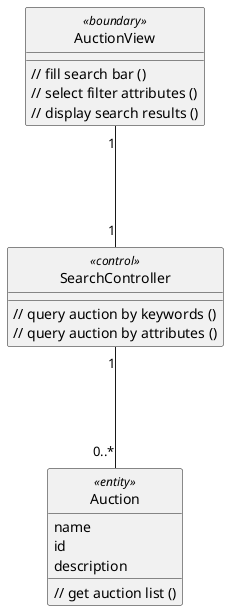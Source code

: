 @startuml 
skinparam classAttributeIconSize 0
skinparam linetype ortho
hide circle
class AuctionView <<boundary>> {

    // fill search bar ()
    // select filter attributes ()
    // display search results ()

    }

class SearchController <<control>> {
    
    // query auction by keywords ()
    // query auction by attributes ()

    }

class Auction <<entity>> {
    name
    id
    description

    // get auction list ()

    }


AuctionView "1" --- "1" SearchController

SearchController "1" --- "0..*" Auction


@enduml